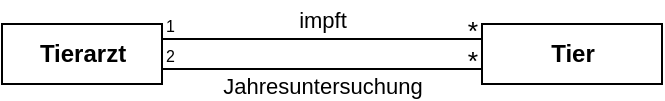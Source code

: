<mxfile version="22.1.21" type="device">
  <diagram name="Seite-1" id="iaykenwsYxNtYI8UrzUc">
    <mxGraphModel dx="819" dy="447" grid="1" gridSize="10" guides="1" tooltips="1" connect="1" arrows="1" fold="1" page="1" pageScale="1" pageWidth="827" pageHeight="1169" math="0" shadow="0">
      <root>
        <mxCell id="0" />
        <mxCell id="1" parent="0" />
        <mxCell id="cT3eSnjIG41jul6boiW4-1" value="&lt;b&gt;Tier&lt;/b&gt;" style="html=1;fontStyle=0" vertex="1" parent="1">
          <mxGeometry x="360" y="170" width="90" height="30" as="geometry" />
        </mxCell>
        <mxCell id="cT3eSnjIG41jul6boiW4-2" value="impft" style="endArrow=none;html=1;endFill=0;verticalAlign=bottom;exitX=1;exitY=0.25;exitDx=0;exitDy=0;entryX=0;entryY=0.25;entryDx=0;entryDy=0;labelBackgroundColor=none;" edge="1" parent="1" source="cT3eSnjIG41jul6boiW4-5" target="cT3eSnjIG41jul6boiW4-1">
          <mxGeometry relative="1" as="geometry">
            <mxPoint x="120" y="240" as="sourcePoint" />
            <mxPoint x="290" y="180" as="targetPoint" />
          </mxGeometry>
        </mxCell>
        <mxCell id="cT3eSnjIG41jul6boiW4-3" value="1" style="resizable=0;html=1;align=left;verticalAlign=bottom;labelBackgroundColor=none;fontSize=8;spacingTop=0;spacingLeft=2;spacing=0;spacingBottom=1;" connectable="0" vertex="1" parent="cT3eSnjIG41jul6boiW4-2">
          <mxGeometry x="-1" relative="1" as="geometry" />
        </mxCell>
        <mxCell id="cT3eSnjIG41jul6boiW4-4" value="&lt;font style=&quot;font-size: 11px;&quot;&gt;&lt;font style=&quot;font-size: 12px;&quot;&gt;&lt;font style=&quot;font-size: 13px;&quot;&gt;&lt;font style=&quot;font-size: 14px;&quot;&gt;&lt;font style=&quot;font-size: 15px;&quot;&gt;&lt;font style=&quot;font-size: 16px;&quot;&gt;&lt;sub&gt;*&lt;/sub&gt;&lt;/font&gt;&lt;/font&gt;&lt;/font&gt;&lt;/font&gt;&lt;/font&gt;&lt;/font&gt;" style="resizable=0;html=1;align=right;verticalAlign=bottom;labelBackgroundColor=none;fontSize=10;spacingLeft=0;spacing=0;spacingBottom=-4;spacingRight=4;spacingTop=0;" connectable="0" vertex="1" parent="cT3eSnjIG41jul6boiW4-2">
          <mxGeometry x="1" relative="1" as="geometry" />
        </mxCell>
        <mxCell id="cT3eSnjIG41jul6boiW4-5" value="&lt;b&gt;Tierarzt&lt;/b&gt;" style="html=1;fontStyle=0" vertex="1" parent="1">
          <mxGeometry x="120" y="170" width="80" height="30" as="geometry" />
        </mxCell>
        <mxCell id="cT3eSnjIG41jul6boiW4-6" value="Jahresuntersuchung" style="endArrow=none;html=1;endFill=0;verticalAlign=top;exitX=1;exitY=0.75;exitDx=0;exitDy=0;entryX=0;entryY=0.75;entryDx=0;entryDy=0;spacing=-3;labelBackgroundColor=none;" edge="1" parent="1" source="cT3eSnjIG41jul6boiW4-5" target="cT3eSnjIG41jul6boiW4-1">
          <mxGeometry relative="1" as="geometry">
            <mxPoint x="200" y="270" as="sourcePoint" />
            <mxPoint x="360" y="270" as="targetPoint" />
            <mxPoint as="offset" />
          </mxGeometry>
        </mxCell>
        <mxCell id="cT3eSnjIG41jul6boiW4-7" value="2" style="resizable=0;html=1;align=left;verticalAlign=bottom;labelBackgroundColor=none;fontSize=8;spacingTop=0;spacingLeft=2;spacing=0;spacingBottom=1;" connectable="0" vertex="1" parent="cT3eSnjIG41jul6boiW4-6">
          <mxGeometry x="-1" relative="1" as="geometry" />
        </mxCell>
        <mxCell id="cT3eSnjIG41jul6boiW4-8" value="&lt;font style=&quot;font-size: 11px;&quot;&gt;&lt;font style=&quot;font-size: 12px;&quot;&gt;&lt;font style=&quot;font-size: 13px;&quot;&gt;&lt;font style=&quot;font-size: 14px;&quot;&gt;&lt;font style=&quot;font-size: 15px;&quot;&gt;&lt;font style=&quot;font-size: 16px;&quot;&gt;&lt;sub&gt;*&lt;/sub&gt;&lt;/font&gt;&lt;/font&gt;&lt;/font&gt;&lt;/font&gt;&lt;/font&gt;&lt;/font&gt;" style="resizable=0;html=1;align=right;verticalAlign=bottom;labelBackgroundColor=none;fontSize=10;spacingLeft=0;spacing=0;spacingBottom=-4;spacingRight=4;spacingTop=0;" connectable="0" vertex="1" parent="cT3eSnjIG41jul6boiW4-6">
          <mxGeometry x="1" relative="1" as="geometry" />
        </mxCell>
      </root>
    </mxGraphModel>
  </diagram>
</mxfile>
